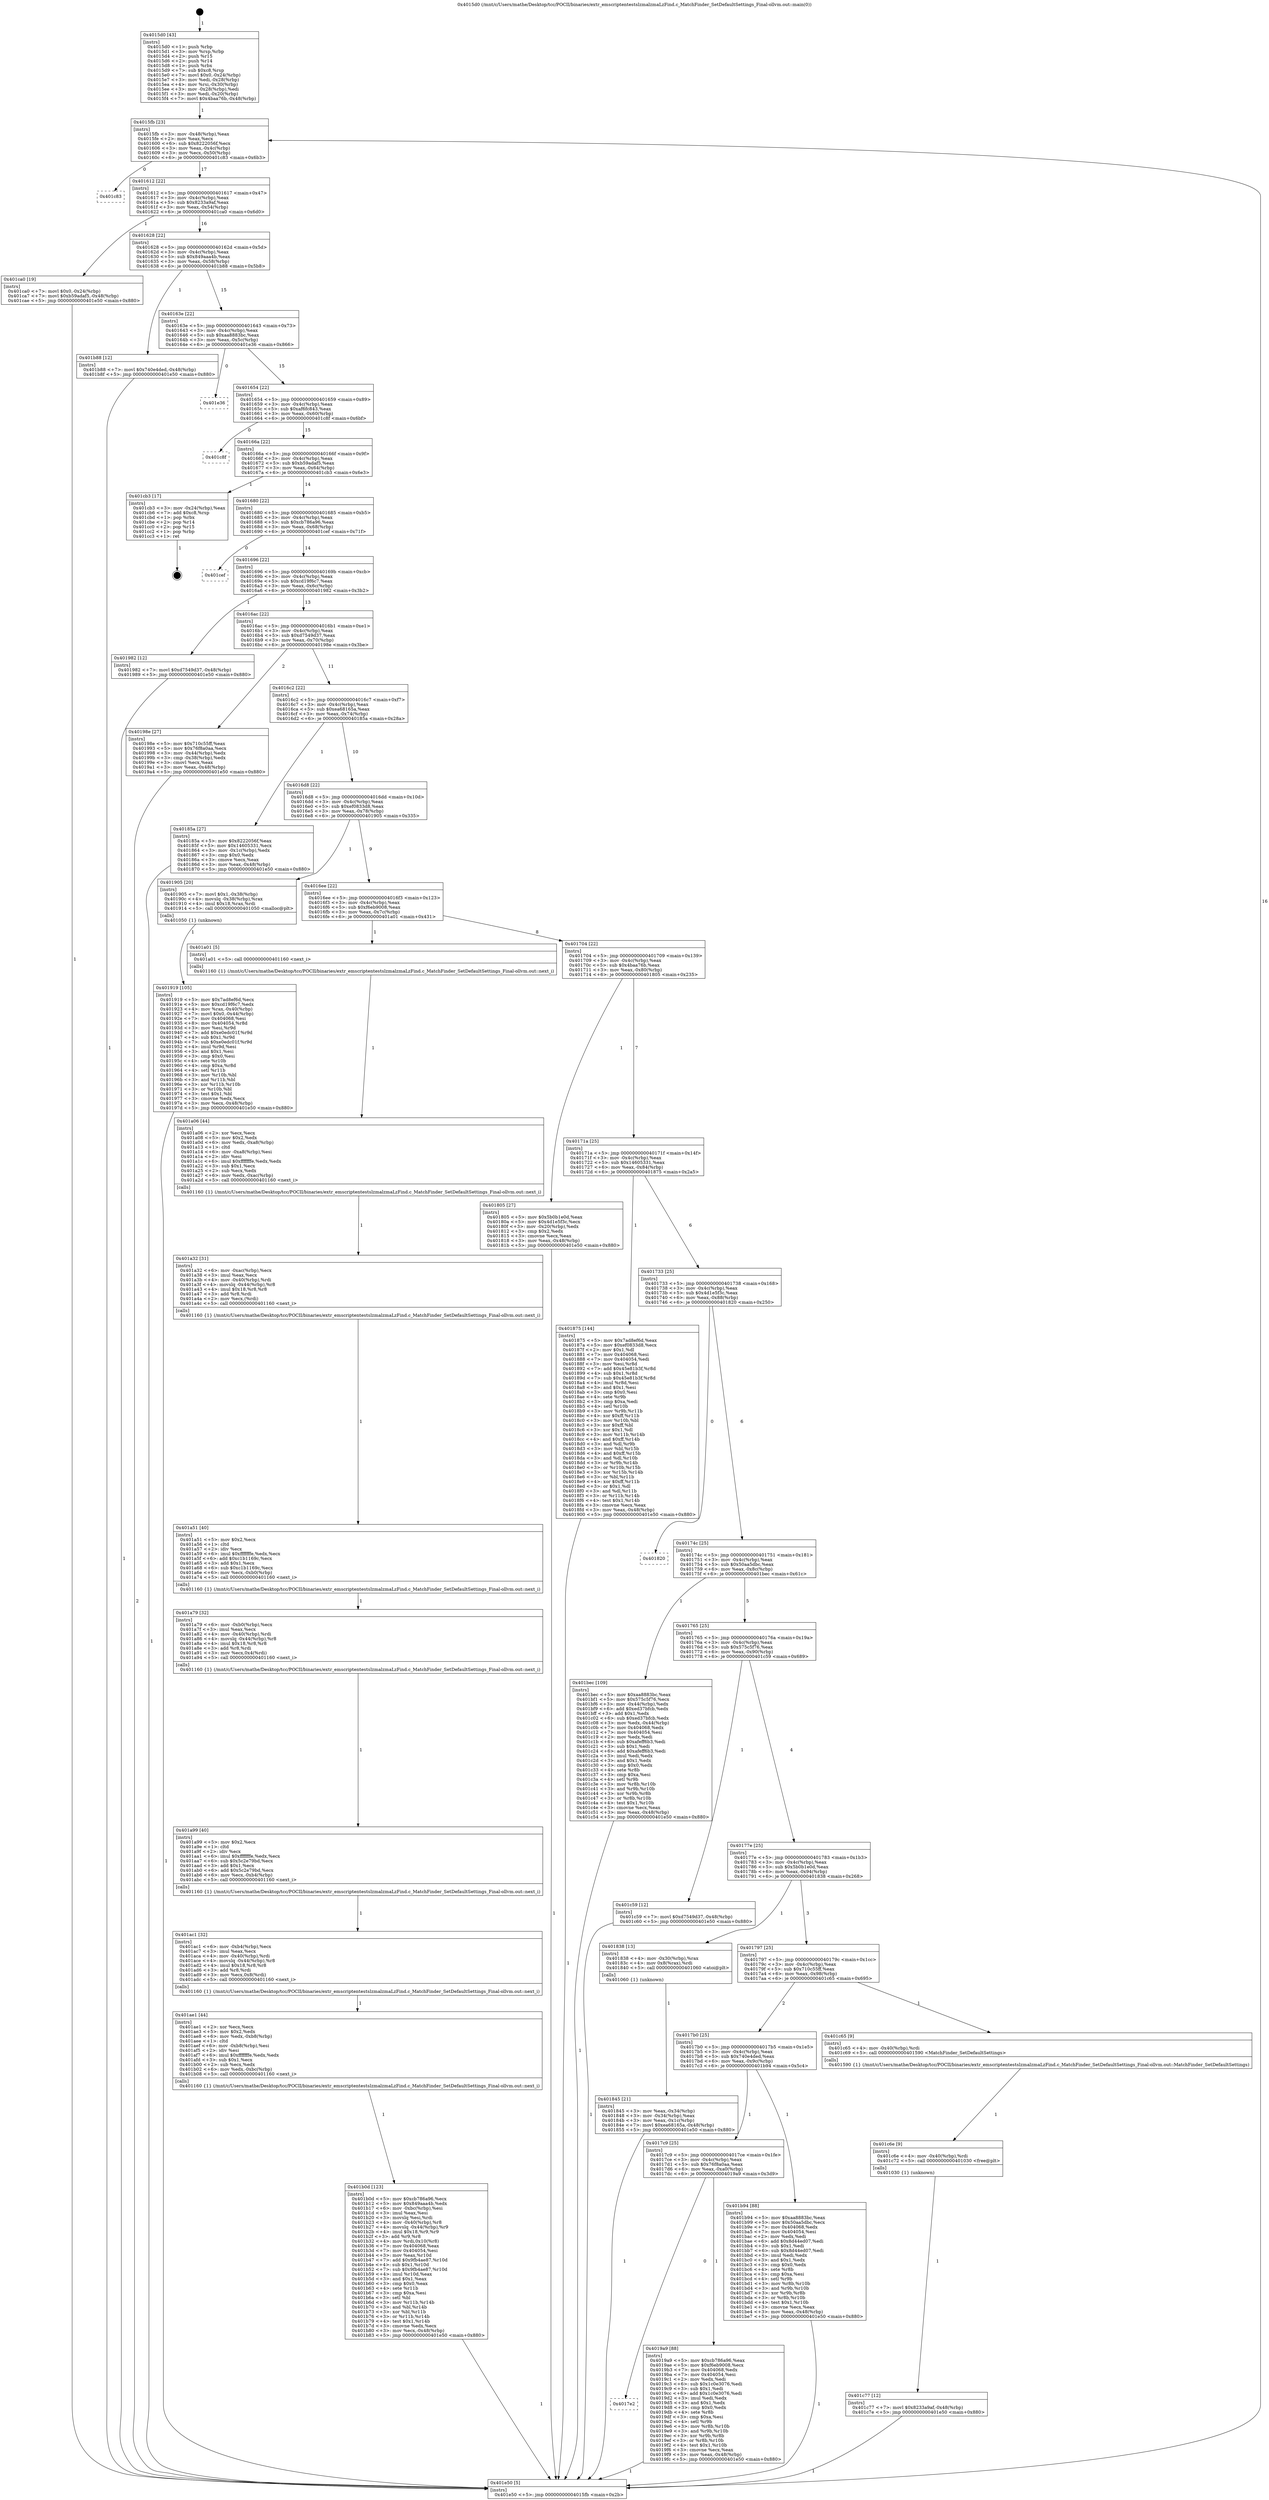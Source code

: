 digraph "0x4015d0" {
  label = "0x4015d0 (/mnt/c/Users/mathe/Desktop/tcc/POCII/binaries/extr_emscriptentestslzmalzmaLzFind.c_MatchFinder_SetDefaultSettings_Final-ollvm.out::main(0))"
  labelloc = "t"
  node[shape=record]

  Entry [label="",width=0.3,height=0.3,shape=circle,fillcolor=black,style=filled]
  "0x4015fb" [label="{
     0x4015fb [23]\l
     | [instrs]\l
     &nbsp;&nbsp;0x4015fb \<+3\>: mov -0x48(%rbp),%eax\l
     &nbsp;&nbsp;0x4015fe \<+2\>: mov %eax,%ecx\l
     &nbsp;&nbsp;0x401600 \<+6\>: sub $0x8222056f,%ecx\l
     &nbsp;&nbsp;0x401606 \<+3\>: mov %eax,-0x4c(%rbp)\l
     &nbsp;&nbsp;0x401609 \<+3\>: mov %ecx,-0x50(%rbp)\l
     &nbsp;&nbsp;0x40160c \<+6\>: je 0000000000401c83 \<main+0x6b3\>\l
  }"]
  "0x401c83" [label="{
     0x401c83\l
  }", style=dashed]
  "0x401612" [label="{
     0x401612 [22]\l
     | [instrs]\l
     &nbsp;&nbsp;0x401612 \<+5\>: jmp 0000000000401617 \<main+0x47\>\l
     &nbsp;&nbsp;0x401617 \<+3\>: mov -0x4c(%rbp),%eax\l
     &nbsp;&nbsp;0x40161a \<+5\>: sub $0x8233a9af,%eax\l
     &nbsp;&nbsp;0x40161f \<+3\>: mov %eax,-0x54(%rbp)\l
     &nbsp;&nbsp;0x401622 \<+6\>: je 0000000000401ca0 \<main+0x6d0\>\l
  }"]
  Exit [label="",width=0.3,height=0.3,shape=circle,fillcolor=black,style=filled,peripheries=2]
  "0x401ca0" [label="{
     0x401ca0 [19]\l
     | [instrs]\l
     &nbsp;&nbsp;0x401ca0 \<+7\>: movl $0x0,-0x24(%rbp)\l
     &nbsp;&nbsp;0x401ca7 \<+7\>: movl $0xb59adaf5,-0x48(%rbp)\l
     &nbsp;&nbsp;0x401cae \<+5\>: jmp 0000000000401e50 \<main+0x880\>\l
  }"]
  "0x401628" [label="{
     0x401628 [22]\l
     | [instrs]\l
     &nbsp;&nbsp;0x401628 \<+5\>: jmp 000000000040162d \<main+0x5d\>\l
     &nbsp;&nbsp;0x40162d \<+3\>: mov -0x4c(%rbp),%eax\l
     &nbsp;&nbsp;0x401630 \<+5\>: sub $0x849aaa4b,%eax\l
     &nbsp;&nbsp;0x401635 \<+3\>: mov %eax,-0x58(%rbp)\l
     &nbsp;&nbsp;0x401638 \<+6\>: je 0000000000401b88 \<main+0x5b8\>\l
  }"]
  "0x401c77" [label="{
     0x401c77 [12]\l
     | [instrs]\l
     &nbsp;&nbsp;0x401c77 \<+7\>: movl $0x8233a9af,-0x48(%rbp)\l
     &nbsp;&nbsp;0x401c7e \<+5\>: jmp 0000000000401e50 \<main+0x880\>\l
  }"]
  "0x401b88" [label="{
     0x401b88 [12]\l
     | [instrs]\l
     &nbsp;&nbsp;0x401b88 \<+7\>: movl $0x740e4ded,-0x48(%rbp)\l
     &nbsp;&nbsp;0x401b8f \<+5\>: jmp 0000000000401e50 \<main+0x880\>\l
  }"]
  "0x40163e" [label="{
     0x40163e [22]\l
     | [instrs]\l
     &nbsp;&nbsp;0x40163e \<+5\>: jmp 0000000000401643 \<main+0x73\>\l
     &nbsp;&nbsp;0x401643 \<+3\>: mov -0x4c(%rbp),%eax\l
     &nbsp;&nbsp;0x401646 \<+5\>: sub $0xaa8883bc,%eax\l
     &nbsp;&nbsp;0x40164b \<+3\>: mov %eax,-0x5c(%rbp)\l
     &nbsp;&nbsp;0x40164e \<+6\>: je 0000000000401e36 \<main+0x866\>\l
  }"]
  "0x401c6e" [label="{
     0x401c6e [9]\l
     | [instrs]\l
     &nbsp;&nbsp;0x401c6e \<+4\>: mov -0x40(%rbp),%rdi\l
     &nbsp;&nbsp;0x401c72 \<+5\>: call 0000000000401030 \<free@plt\>\l
     | [calls]\l
     &nbsp;&nbsp;0x401030 \{1\} (unknown)\l
  }"]
  "0x401e36" [label="{
     0x401e36\l
  }", style=dashed]
  "0x401654" [label="{
     0x401654 [22]\l
     | [instrs]\l
     &nbsp;&nbsp;0x401654 \<+5\>: jmp 0000000000401659 \<main+0x89\>\l
     &nbsp;&nbsp;0x401659 \<+3\>: mov -0x4c(%rbp),%eax\l
     &nbsp;&nbsp;0x40165c \<+5\>: sub $0xaf6fc843,%eax\l
     &nbsp;&nbsp;0x401661 \<+3\>: mov %eax,-0x60(%rbp)\l
     &nbsp;&nbsp;0x401664 \<+6\>: je 0000000000401c8f \<main+0x6bf\>\l
  }"]
  "0x401b0d" [label="{
     0x401b0d [123]\l
     | [instrs]\l
     &nbsp;&nbsp;0x401b0d \<+5\>: mov $0xcb786a96,%ecx\l
     &nbsp;&nbsp;0x401b12 \<+5\>: mov $0x849aaa4b,%edx\l
     &nbsp;&nbsp;0x401b17 \<+6\>: mov -0xbc(%rbp),%esi\l
     &nbsp;&nbsp;0x401b1d \<+3\>: imul %eax,%esi\l
     &nbsp;&nbsp;0x401b20 \<+3\>: movslq %esi,%rdi\l
     &nbsp;&nbsp;0x401b23 \<+4\>: mov -0x40(%rbp),%r8\l
     &nbsp;&nbsp;0x401b27 \<+4\>: movslq -0x44(%rbp),%r9\l
     &nbsp;&nbsp;0x401b2b \<+4\>: imul $0x18,%r9,%r9\l
     &nbsp;&nbsp;0x401b2f \<+3\>: add %r9,%r8\l
     &nbsp;&nbsp;0x401b32 \<+4\>: mov %rdi,0x10(%r8)\l
     &nbsp;&nbsp;0x401b36 \<+7\>: mov 0x404068,%eax\l
     &nbsp;&nbsp;0x401b3d \<+7\>: mov 0x404054,%esi\l
     &nbsp;&nbsp;0x401b44 \<+3\>: mov %eax,%r10d\l
     &nbsp;&nbsp;0x401b47 \<+7\>: add $0x9fb4ae87,%r10d\l
     &nbsp;&nbsp;0x401b4e \<+4\>: sub $0x1,%r10d\l
     &nbsp;&nbsp;0x401b52 \<+7\>: sub $0x9fb4ae87,%r10d\l
     &nbsp;&nbsp;0x401b59 \<+4\>: imul %r10d,%eax\l
     &nbsp;&nbsp;0x401b5d \<+3\>: and $0x1,%eax\l
     &nbsp;&nbsp;0x401b60 \<+3\>: cmp $0x0,%eax\l
     &nbsp;&nbsp;0x401b63 \<+4\>: sete %r11b\l
     &nbsp;&nbsp;0x401b67 \<+3\>: cmp $0xa,%esi\l
     &nbsp;&nbsp;0x401b6a \<+3\>: setl %bl\l
     &nbsp;&nbsp;0x401b6d \<+3\>: mov %r11b,%r14b\l
     &nbsp;&nbsp;0x401b70 \<+3\>: and %bl,%r14b\l
     &nbsp;&nbsp;0x401b73 \<+3\>: xor %bl,%r11b\l
     &nbsp;&nbsp;0x401b76 \<+3\>: or %r11b,%r14b\l
     &nbsp;&nbsp;0x401b79 \<+4\>: test $0x1,%r14b\l
     &nbsp;&nbsp;0x401b7d \<+3\>: cmovne %edx,%ecx\l
     &nbsp;&nbsp;0x401b80 \<+3\>: mov %ecx,-0x48(%rbp)\l
     &nbsp;&nbsp;0x401b83 \<+5\>: jmp 0000000000401e50 \<main+0x880\>\l
  }"]
  "0x401c8f" [label="{
     0x401c8f\l
  }", style=dashed]
  "0x40166a" [label="{
     0x40166a [22]\l
     | [instrs]\l
     &nbsp;&nbsp;0x40166a \<+5\>: jmp 000000000040166f \<main+0x9f\>\l
     &nbsp;&nbsp;0x40166f \<+3\>: mov -0x4c(%rbp),%eax\l
     &nbsp;&nbsp;0x401672 \<+5\>: sub $0xb59adaf5,%eax\l
     &nbsp;&nbsp;0x401677 \<+3\>: mov %eax,-0x64(%rbp)\l
     &nbsp;&nbsp;0x40167a \<+6\>: je 0000000000401cb3 \<main+0x6e3\>\l
  }"]
  "0x401ae1" [label="{
     0x401ae1 [44]\l
     | [instrs]\l
     &nbsp;&nbsp;0x401ae1 \<+2\>: xor %ecx,%ecx\l
     &nbsp;&nbsp;0x401ae3 \<+5\>: mov $0x2,%edx\l
     &nbsp;&nbsp;0x401ae8 \<+6\>: mov %edx,-0xb8(%rbp)\l
     &nbsp;&nbsp;0x401aee \<+1\>: cltd\l
     &nbsp;&nbsp;0x401aef \<+6\>: mov -0xb8(%rbp),%esi\l
     &nbsp;&nbsp;0x401af5 \<+2\>: idiv %esi\l
     &nbsp;&nbsp;0x401af7 \<+6\>: imul $0xfffffffe,%edx,%edx\l
     &nbsp;&nbsp;0x401afd \<+3\>: sub $0x1,%ecx\l
     &nbsp;&nbsp;0x401b00 \<+2\>: sub %ecx,%edx\l
     &nbsp;&nbsp;0x401b02 \<+6\>: mov %edx,-0xbc(%rbp)\l
     &nbsp;&nbsp;0x401b08 \<+5\>: call 0000000000401160 \<next_i\>\l
     | [calls]\l
     &nbsp;&nbsp;0x401160 \{1\} (/mnt/c/Users/mathe/Desktop/tcc/POCII/binaries/extr_emscriptentestslzmalzmaLzFind.c_MatchFinder_SetDefaultSettings_Final-ollvm.out::next_i)\l
  }"]
  "0x401cb3" [label="{
     0x401cb3 [17]\l
     | [instrs]\l
     &nbsp;&nbsp;0x401cb3 \<+3\>: mov -0x24(%rbp),%eax\l
     &nbsp;&nbsp;0x401cb6 \<+7\>: add $0xc8,%rsp\l
     &nbsp;&nbsp;0x401cbd \<+1\>: pop %rbx\l
     &nbsp;&nbsp;0x401cbe \<+2\>: pop %r14\l
     &nbsp;&nbsp;0x401cc0 \<+2\>: pop %r15\l
     &nbsp;&nbsp;0x401cc2 \<+1\>: pop %rbp\l
     &nbsp;&nbsp;0x401cc3 \<+1\>: ret\l
  }"]
  "0x401680" [label="{
     0x401680 [22]\l
     | [instrs]\l
     &nbsp;&nbsp;0x401680 \<+5\>: jmp 0000000000401685 \<main+0xb5\>\l
     &nbsp;&nbsp;0x401685 \<+3\>: mov -0x4c(%rbp),%eax\l
     &nbsp;&nbsp;0x401688 \<+5\>: sub $0xcb786a96,%eax\l
     &nbsp;&nbsp;0x40168d \<+3\>: mov %eax,-0x68(%rbp)\l
     &nbsp;&nbsp;0x401690 \<+6\>: je 0000000000401cef \<main+0x71f\>\l
  }"]
  "0x401ac1" [label="{
     0x401ac1 [32]\l
     | [instrs]\l
     &nbsp;&nbsp;0x401ac1 \<+6\>: mov -0xb4(%rbp),%ecx\l
     &nbsp;&nbsp;0x401ac7 \<+3\>: imul %eax,%ecx\l
     &nbsp;&nbsp;0x401aca \<+4\>: mov -0x40(%rbp),%rdi\l
     &nbsp;&nbsp;0x401ace \<+4\>: movslq -0x44(%rbp),%r8\l
     &nbsp;&nbsp;0x401ad2 \<+4\>: imul $0x18,%r8,%r8\l
     &nbsp;&nbsp;0x401ad6 \<+3\>: add %r8,%rdi\l
     &nbsp;&nbsp;0x401ad9 \<+3\>: mov %ecx,0x8(%rdi)\l
     &nbsp;&nbsp;0x401adc \<+5\>: call 0000000000401160 \<next_i\>\l
     | [calls]\l
     &nbsp;&nbsp;0x401160 \{1\} (/mnt/c/Users/mathe/Desktop/tcc/POCII/binaries/extr_emscriptentestslzmalzmaLzFind.c_MatchFinder_SetDefaultSettings_Final-ollvm.out::next_i)\l
  }"]
  "0x401cef" [label="{
     0x401cef\l
  }", style=dashed]
  "0x401696" [label="{
     0x401696 [22]\l
     | [instrs]\l
     &nbsp;&nbsp;0x401696 \<+5\>: jmp 000000000040169b \<main+0xcb\>\l
     &nbsp;&nbsp;0x40169b \<+3\>: mov -0x4c(%rbp),%eax\l
     &nbsp;&nbsp;0x40169e \<+5\>: sub $0xcd19f6c7,%eax\l
     &nbsp;&nbsp;0x4016a3 \<+3\>: mov %eax,-0x6c(%rbp)\l
     &nbsp;&nbsp;0x4016a6 \<+6\>: je 0000000000401982 \<main+0x3b2\>\l
  }"]
  "0x401a99" [label="{
     0x401a99 [40]\l
     | [instrs]\l
     &nbsp;&nbsp;0x401a99 \<+5\>: mov $0x2,%ecx\l
     &nbsp;&nbsp;0x401a9e \<+1\>: cltd\l
     &nbsp;&nbsp;0x401a9f \<+2\>: idiv %ecx\l
     &nbsp;&nbsp;0x401aa1 \<+6\>: imul $0xfffffffe,%edx,%ecx\l
     &nbsp;&nbsp;0x401aa7 \<+6\>: sub $0x5c2e79bd,%ecx\l
     &nbsp;&nbsp;0x401aad \<+3\>: add $0x1,%ecx\l
     &nbsp;&nbsp;0x401ab0 \<+6\>: add $0x5c2e79bd,%ecx\l
     &nbsp;&nbsp;0x401ab6 \<+6\>: mov %ecx,-0xb4(%rbp)\l
     &nbsp;&nbsp;0x401abc \<+5\>: call 0000000000401160 \<next_i\>\l
     | [calls]\l
     &nbsp;&nbsp;0x401160 \{1\} (/mnt/c/Users/mathe/Desktop/tcc/POCII/binaries/extr_emscriptentestslzmalzmaLzFind.c_MatchFinder_SetDefaultSettings_Final-ollvm.out::next_i)\l
  }"]
  "0x401982" [label="{
     0x401982 [12]\l
     | [instrs]\l
     &nbsp;&nbsp;0x401982 \<+7\>: movl $0xd7549d37,-0x48(%rbp)\l
     &nbsp;&nbsp;0x401989 \<+5\>: jmp 0000000000401e50 \<main+0x880\>\l
  }"]
  "0x4016ac" [label="{
     0x4016ac [22]\l
     | [instrs]\l
     &nbsp;&nbsp;0x4016ac \<+5\>: jmp 00000000004016b1 \<main+0xe1\>\l
     &nbsp;&nbsp;0x4016b1 \<+3\>: mov -0x4c(%rbp),%eax\l
     &nbsp;&nbsp;0x4016b4 \<+5\>: sub $0xd7549d37,%eax\l
     &nbsp;&nbsp;0x4016b9 \<+3\>: mov %eax,-0x70(%rbp)\l
     &nbsp;&nbsp;0x4016bc \<+6\>: je 000000000040198e \<main+0x3be\>\l
  }"]
  "0x401a79" [label="{
     0x401a79 [32]\l
     | [instrs]\l
     &nbsp;&nbsp;0x401a79 \<+6\>: mov -0xb0(%rbp),%ecx\l
     &nbsp;&nbsp;0x401a7f \<+3\>: imul %eax,%ecx\l
     &nbsp;&nbsp;0x401a82 \<+4\>: mov -0x40(%rbp),%rdi\l
     &nbsp;&nbsp;0x401a86 \<+4\>: movslq -0x44(%rbp),%r8\l
     &nbsp;&nbsp;0x401a8a \<+4\>: imul $0x18,%r8,%r8\l
     &nbsp;&nbsp;0x401a8e \<+3\>: add %r8,%rdi\l
     &nbsp;&nbsp;0x401a91 \<+3\>: mov %ecx,0x4(%rdi)\l
     &nbsp;&nbsp;0x401a94 \<+5\>: call 0000000000401160 \<next_i\>\l
     | [calls]\l
     &nbsp;&nbsp;0x401160 \{1\} (/mnt/c/Users/mathe/Desktop/tcc/POCII/binaries/extr_emscriptentestslzmalzmaLzFind.c_MatchFinder_SetDefaultSettings_Final-ollvm.out::next_i)\l
  }"]
  "0x40198e" [label="{
     0x40198e [27]\l
     | [instrs]\l
     &nbsp;&nbsp;0x40198e \<+5\>: mov $0x710c55ff,%eax\l
     &nbsp;&nbsp;0x401993 \<+5\>: mov $0x76f8a0aa,%ecx\l
     &nbsp;&nbsp;0x401998 \<+3\>: mov -0x44(%rbp),%edx\l
     &nbsp;&nbsp;0x40199b \<+3\>: cmp -0x38(%rbp),%edx\l
     &nbsp;&nbsp;0x40199e \<+3\>: cmovl %ecx,%eax\l
     &nbsp;&nbsp;0x4019a1 \<+3\>: mov %eax,-0x48(%rbp)\l
     &nbsp;&nbsp;0x4019a4 \<+5\>: jmp 0000000000401e50 \<main+0x880\>\l
  }"]
  "0x4016c2" [label="{
     0x4016c2 [22]\l
     | [instrs]\l
     &nbsp;&nbsp;0x4016c2 \<+5\>: jmp 00000000004016c7 \<main+0xf7\>\l
     &nbsp;&nbsp;0x4016c7 \<+3\>: mov -0x4c(%rbp),%eax\l
     &nbsp;&nbsp;0x4016ca \<+5\>: sub $0xea68165a,%eax\l
     &nbsp;&nbsp;0x4016cf \<+3\>: mov %eax,-0x74(%rbp)\l
     &nbsp;&nbsp;0x4016d2 \<+6\>: je 000000000040185a \<main+0x28a\>\l
  }"]
  "0x401a51" [label="{
     0x401a51 [40]\l
     | [instrs]\l
     &nbsp;&nbsp;0x401a51 \<+5\>: mov $0x2,%ecx\l
     &nbsp;&nbsp;0x401a56 \<+1\>: cltd\l
     &nbsp;&nbsp;0x401a57 \<+2\>: idiv %ecx\l
     &nbsp;&nbsp;0x401a59 \<+6\>: imul $0xfffffffe,%edx,%ecx\l
     &nbsp;&nbsp;0x401a5f \<+6\>: add $0xc1b1169c,%ecx\l
     &nbsp;&nbsp;0x401a65 \<+3\>: add $0x1,%ecx\l
     &nbsp;&nbsp;0x401a68 \<+6\>: sub $0xc1b1169c,%ecx\l
     &nbsp;&nbsp;0x401a6e \<+6\>: mov %ecx,-0xb0(%rbp)\l
     &nbsp;&nbsp;0x401a74 \<+5\>: call 0000000000401160 \<next_i\>\l
     | [calls]\l
     &nbsp;&nbsp;0x401160 \{1\} (/mnt/c/Users/mathe/Desktop/tcc/POCII/binaries/extr_emscriptentestslzmalzmaLzFind.c_MatchFinder_SetDefaultSettings_Final-ollvm.out::next_i)\l
  }"]
  "0x40185a" [label="{
     0x40185a [27]\l
     | [instrs]\l
     &nbsp;&nbsp;0x40185a \<+5\>: mov $0x8222056f,%eax\l
     &nbsp;&nbsp;0x40185f \<+5\>: mov $0x14605331,%ecx\l
     &nbsp;&nbsp;0x401864 \<+3\>: mov -0x1c(%rbp),%edx\l
     &nbsp;&nbsp;0x401867 \<+3\>: cmp $0x0,%edx\l
     &nbsp;&nbsp;0x40186a \<+3\>: cmove %ecx,%eax\l
     &nbsp;&nbsp;0x40186d \<+3\>: mov %eax,-0x48(%rbp)\l
     &nbsp;&nbsp;0x401870 \<+5\>: jmp 0000000000401e50 \<main+0x880\>\l
  }"]
  "0x4016d8" [label="{
     0x4016d8 [22]\l
     | [instrs]\l
     &nbsp;&nbsp;0x4016d8 \<+5\>: jmp 00000000004016dd \<main+0x10d\>\l
     &nbsp;&nbsp;0x4016dd \<+3\>: mov -0x4c(%rbp),%eax\l
     &nbsp;&nbsp;0x4016e0 \<+5\>: sub $0xef0833d8,%eax\l
     &nbsp;&nbsp;0x4016e5 \<+3\>: mov %eax,-0x78(%rbp)\l
     &nbsp;&nbsp;0x4016e8 \<+6\>: je 0000000000401905 \<main+0x335\>\l
  }"]
  "0x401a32" [label="{
     0x401a32 [31]\l
     | [instrs]\l
     &nbsp;&nbsp;0x401a32 \<+6\>: mov -0xac(%rbp),%ecx\l
     &nbsp;&nbsp;0x401a38 \<+3\>: imul %eax,%ecx\l
     &nbsp;&nbsp;0x401a3b \<+4\>: mov -0x40(%rbp),%rdi\l
     &nbsp;&nbsp;0x401a3f \<+4\>: movslq -0x44(%rbp),%r8\l
     &nbsp;&nbsp;0x401a43 \<+4\>: imul $0x18,%r8,%r8\l
     &nbsp;&nbsp;0x401a47 \<+3\>: add %r8,%rdi\l
     &nbsp;&nbsp;0x401a4a \<+2\>: mov %ecx,(%rdi)\l
     &nbsp;&nbsp;0x401a4c \<+5\>: call 0000000000401160 \<next_i\>\l
     | [calls]\l
     &nbsp;&nbsp;0x401160 \{1\} (/mnt/c/Users/mathe/Desktop/tcc/POCII/binaries/extr_emscriptentestslzmalzmaLzFind.c_MatchFinder_SetDefaultSettings_Final-ollvm.out::next_i)\l
  }"]
  "0x401905" [label="{
     0x401905 [20]\l
     | [instrs]\l
     &nbsp;&nbsp;0x401905 \<+7\>: movl $0x1,-0x38(%rbp)\l
     &nbsp;&nbsp;0x40190c \<+4\>: movslq -0x38(%rbp),%rax\l
     &nbsp;&nbsp;0x401910 \<+4\>: imul $0x18,%rax,%rdi\l
     &nbsp;&nbsp;0x401914 \<+5\>: call 0000000000401050 \<malloc@plt\>\l
     | [calls]\l
     &nbsp;&nbsp;0x401050 \{1\} (unknown)\l
  }"]
  "0x4016ee" [label="{
     0x4016ee [22]\l
     | [instrs]\l
     &nbsp;&nbsp;0x4016ee \<+5\>: jmp 00000000004016f3 \<main+0x123\>\l
     &nbsp;&nbsp;0x4016f3 \<+3\>: mov -0x4c(%rbp),%eax\l
     &nbsp;&nbsp;0x4016f6 \<+5\>: sub $0xf6eb9008,%eax\l
     &nbsp;&nbsp;0x4016fb \<+3\>: mov %eax,-0x7c(%rbp)\l
     &nbsp;&nbsp;0x4016fe \<+6\>: je 0000000000401a01 \<main+0x431\>\l
  }"]
  "0x401a06" [label="{
     0x401a06 [44]\l
     | [instrs]\l
     &nbsp;&nbsp;0x401a06 \<+2\>: xor %ecx,%ecx\l
     &nbsp;&nbsp;0x401a08 \<+5\>: mov $0x2,%edx\l
     &nbsp;&nbsp;0x401a0d \<+6\>: mov %edx,-0xa8(%rbp)\l
     &nbsp;&nbsp;0x401a13 \<+1\>: cltd\l
     &nbsp;&nbsp;0x401a14 \<+6\>: mov -0xa8(%rbp),%esi\l
     &nbsp;&nbsp;0x401a1a \<+2\>: idiv %esi\l
     &nbsp;&nbsp;0x401a1c \<+6\>: imul $0xfffffffe,%edx,%edx\l
     &nbsp;&nbsp;0x401a22 \<+3\>: sub $0x1,%ecx\l
     &nbsp;&nbsp;0x401a25 \<+2\>: sub %ecx,%edx\l
     &nbsp;&nbsp;0x401a27 \<+6\>: mov %edx,-0xac(%rbp)\l
     &nbsp;&nbsp;0x401a2d \<+5\>: call 0000000000401160 \<next_i\>\l
     | [calls]\l
     &nbsp;&nbsp;0x401160 \{1\} (/mnt/c/Users/mathe/Desktop/tcc/POCII/binaries/extr_emscriptentestslzmalzmaLzFind.c_MatchFinder_SetDefaultSettings_Final-ollvm.out::next_i)\l
  }"]
  "0x401a01" [label="{
     0x401a01 [5]\l
     | [instrs]\l
     &nbsp;&nbsp;0x401a01 \<+5\>: call 0000000000401160 \<next_i\>\l
     | [calls]\l
     &nbsp;&nbsp;0x401160 \{1\} (/mnt/c/Users/mathe/Desktop/tcc/POCII/binaries/extr_emscriptentestslzmalzmaLzFind.c_MatchFinder_SetDefaultSettings_Final-ollvm.out::next_i)\l
  }"]
  "0x401704" [label="{
     0x401704 [22]\l
     | [instrs]\l
     &nbsp;&nbsp;0x401704 \<+5\>: jmp 0000000000401709 \<main+0x139\>\l
     &nbsp;&nbsp;0x401709 \<+3\>: mov -0x4c(%rbp),%eax\l
     &nbsp;&nbsp;0x40170c \<+5\>: sub $0x4baa76b,%eax\l
     &nbsp;&nbsp;0x401711 \<+3\>: mov %eax,-0x80(%rbp)\l
     &nbsp;&nbsp;0x401714 \<+6\>: je 0000000000401805 \<main+0x235\>\l
  }"]
  "0x4017e2" [label="{
     0x4017e2\l
  }", style=dashed]
  "0x401805" [label="{
     0x401805 [27]\l
     | [instrs]\l
     &nbsp;&nbsp;0x401805 \<+5\>: mov $0x5b0b1e0d,%eax\l
     &nbsp;&nbsp;0x40180a \<+5\>: mov $0x4d1e5f3c,%ecx\l
     &nbsp;&nbsp;0x40180f \<+3\>: mov -0x20(%rbp),%edx\l
     &nbsp;&nbsp;0x401812 \<+3\>: cmp $0x2,%edx\l
     &nbsp;&nbsp;0x401815 \<+3\>: cmovne %ecx,%eax\l
     &nbsp;&nbsp;0x401818 \<+3\>: mov %eax,-0x48(%rbp)\l
     &nbsp;&nbsp;0x40181b \<+5\>: jmp 0000000000401e50 \<main+0x880\>\l
  }"]
  "0x40171a" [label="{
     0x40171a [25]\l
     | [instrs]\l
     &nbsp;&nbsp;0x40171a \<+5\>: jmp 000000000040171f \<main+0x14f\>\l
     &nbsp;&nbsp;0x40171f \<+3\>: mov -0x4c(%rbp),%eax\l
     &nbsp;&nbsp;0x401722 \<+5\>: sub $0x14605331,%eax\l
     &nbsp;&nbsp;0x401727 \<+6\>: mov %eax,-0x84(%rbp)\l
     &nbsp;&nbsp;0x40172d \<+6\>: je 0000000000401875 \<main+0x2a5\>\l
  }"]
  "0x401e50" [label="{
     0x401e50 [5]\l
     | [instrs]\l
     &nbsp;&nbsp;0x401e50 \<+5\>: jmp 00000000004015fb \<main+0x2b\>\l
  }"]
  "0x4015d0" [label="{
     0x4015d0 [43]\l
     | [instrs]\l
     &nbsp;&nbsp;0x4015d0 \<+1\>: push %rbp\l
     &nbsp;&nbsp;0x4015d1 \<+3\>: mov %rsp,%rbp\l
     &nbsp;&nbsp;0x4015d4 \<+2\>: push %r15\l
     &nbsp;&nbsp;0x4015d6 \<+2\>: push %r14\l
     &nbsp;&nbsp;0x4015d8 \<+1\>: push %rbx\l
     &nbsp;&nbsp;0x4015d9 \<+7\>: sub $0xc8,%rsp\l
     &nbsp;&nbsp;0x4015e0 \<+7\>: movl $0x0,-0x24(%rbp)\l
     &nbsp;&nbsp;0x4015e7 \<+3\>: mov %edi,-0x28(%rbp)\l
     &nbsp;&nbsp;0x4015ea \<+4\>: mov %rsi,-0x30(%rbp)\l
     &nbsp;&nbsp;0x4015ee \<+3\>: mov -0x28(%rbp),%edi\l
     &nbsp;&nbsp;0x4015f1 \<+3\>: mov %edi,-0x20(%rbp)\l
     &nbsp;&nbsp;0x4015f4 \<+7\>: movl $0x4baa76b,-0x48(%rbp)\l
  }"]
  "0x4019a9" [label="{
     0x4019a9 [88]\l
     | [instrs]\l
     &nbsp;&nbsp;0x4019a9 \<+5\>: mov $0xcb786a96,%eax\l
     &nbsp;&nbsp;0x4019ae \<+5\>: mov $0xf6eb9008,%ecx\l
     &nbsp;&nbsp;0x4019b3 \<+7\>: mov 0x404068,%edx\l
     &nbsp;&nbsp;0x4019ba \<+7\>: mov 0x404054,%esi\l
     &nbsp;&nbsp;0x4019c1 \<+2\>: mov %edx,%edi\l
     &nbsp;&nbsp;0x4019c3 \<+6\>: sub $0x1c0e3076,%edi\l
     &nbsp;&nbsp;0x4019c9 \<+3\>: sub $0x1,%edi\l
     &nbsp;&nbsp;0x4019cc \<+6\>: add $0x1c0e3076,%edi\l
     &nbsp;&nbsp;0x4019d2 \<+3\>: imul %edi,%edx\l
     &nbsp;&nbsp;0x4019d5 \<+3\>: and $0x1,%edx\l
     &nbsp;&nbsp;0x4019d8 \<+3\>: cmp $0x0,%edx\l
     &nbsp;&nbsp;0x4019db \<+4\>: sete %r8b\l
     &nbsp;&nbsp;0x4019df \<+3\>: cmp $0xa,%esi\l
     &nbsp;&nbsp;0x4019e2 \<+4\>: setl %r9b\l
     &nbsp;&nbsp;0x4019e6 \<+3\>: mov %r8b,%r10b\l
     &nbsp;&nbsp;0x4019e9 \<+3\>: and %r9b,%r10b\l
     &nbsp;&nbsp;0x4019ec \<+3\>: xor %r9b,%r8b\l
     &nbsp;&nbsp;0x4019ef \<+3\>: or %r8b,%r10b\l
     &nbsp;&nbsp;0x4019f2 \<+4\>: test $0x1,%r10b\l
     &nbsp;&nbsp;0x4019f6 \<+3\>: cmovne %ecx,%eax\l
     &nbsp;&nbsp;0x4019f9 \<+3\>: mov %eax,-0x48(%rbp)\l
     &nbsp;&nbsp;0x4019fc \<+5\>: jmp 0000000000401e50 \<main+0x880\>\l
  }"]
  "0x401875" [label="{
     0x401875 [144]\l
     | [instrs]\l
     &nbsp;&nbsp;0x401875 \<+5\>: mov $0x7ad8ef6d,%eax\l
     &nbsp;&nbsp;0x40187a \<+5\>: mov $0xef0833d8,%ecx\l
     &nbsp;&nbsp;0x40187f \<+2\>: mov $0x1,%dl\l
     &nbsp;&nbsp;0x401881 \<+7\>: mov 0x404068,%esi\l
     &nbsp;&nbsp;0x401888 \<+7\>: mov 0x404054,%edi\l
     &nbsp;&nbsp;0x40188f \<+3\>: mov %esi,%r8d\l
     &nbsp;&nbsp;0x401892 \<+7\>: add $0x45e81b3f,%r8d\l
     &nbsp;&nbsp;0x401899 \<+4\>: sub $0x1,%r8d\l
     &nbsp;&nbsp;0x40189d \<+7\>: sub $0x45e81b3f,%r8d\l
     &nbsp;&nbsp;0x4018a4 \<+4\>: imul %r8d,%esi\l
     &nbsp;&nbsp;0x4018a8 \<+3\>: and $0x1,%esi\l
     &nbsp;&nbsp;0x4018ab \<+3\>: cmp $0x0,%esi\l
     &nbsp;&nbsp;0x4018ae \<+4\>: sete %r9b\l
     &nbsp;&nbsp;0x4018b2 \<+3\>: cmp $0xa,%edi\l
     &nbsp;&nbsp;0x4018b5 \<+4\>: setl %r10b\l
     &nbsp;&nbsp;0x4018b9 \<+3\>: mov %r9b,%r11b\l
     &nbsp;&nbsp;0x4018bc \<+4\>: xor $0xff,%r11b\l
     &nbsp;&nbsp;0x4018c0 \<+3\>: mov %r10b,%bl\l
     &nbsp;&nbsp;0x4018c3 \<+3\>: xor $0xff,%bl\l
     &nbsp;&nbsp;0x4018c6 \<+3\>: xor $0x1,%dl\l
     &nbsp;&nbsp;0x4018c9 \<+3\>: mov %r11b,%r14b\l
     &nbsp;&nbsp;0x4018cc \<+4\>: and $0xff,%r14b\l
     &nbsp;&nbsp;0x4018d0 \<+3\>: and %dl,%r9b\l
     &nbsp;&nbsp;0x4018d3 \<+3\>: mov %bl,%r15b\l
     &nbsp;&nbsp;0x4018d6 \<+4\>: and $0xff,%r15b\l
     &nbsp;&nbsp;0x4018da \<+3\>: and %dl,%r10b\l
     &nbsp;&nbsp;0x4018dd \<+3\>: or %r9b,%r14b\l
     &nbsp;&nbsp;0x4018e0 \<+3\>: or %r10b,%r15b\l
     &nbsp;&nbsp;0x4018e3 \<+3\>: xor %r15b,%r14b\l
     &nbsp;&nbsp;0x4018e6 \<+3\>: or %bl,%r11b\l
     &nbsp;&nbsp;0x4018e9 \<+4\>: xor $0xff,%r11b\l
     &nbsp;&nbsp;0x4018ed \<+3\>: or $0x1,%dl\l
     &nbsp;&nbsp;0x4018f0 \<+3\>: and %dl,%r11b\l
     &nbsp;&nbsp;0x4018f3 \<+3\>: or %r11b,%r14b\l
     &nbsp;&nbsp;0x4018f6 \<+4\>: test $0x1,%r14b\l
     &nbsp;&nbsp;0x4018fa \<+3\>: cmovne %ecx,%eax\l
     &nbsp;&nbsp;0x4018fd \<+3\>: mov %eax,-0x48(%rbp)\l
     &nbsp;&nbsp;0x401900 \<+5\>: jmp 0000000000401e50 \<main+0x880\>\l
  }"]
  "0x401733" [label="{
     0x401733 [25]\l
     | [instrs]\l
     &nbsp;&nbsp;0x401733 \<+5\>: jmp 0000000000401738 \<main+0x168\>\l
     &nbsp;&nbsp;0x401738 \<+3\>: mov -0x4c(%rbp),%eax\l
     &nbsp;&nbsp;0x40173b \<+5\>: sub $0x4d1e5f3c,%eax\l
     &nbsp;&nbsp;0x401740 \<+6\>: mov %eax,-0x88(%rbp)\l
     &nbsp;&nbsp;0x401746 \<+6\>: je 0000000000401820 \<main+0x250\>\l
  }"]
  "0x4017c9" [label="{
     0x4017c9 [25]\l
     | [instrs]\l
     &nbsp;&nbsp;0x4017c9 \<+5\>: jmp 00000000004017ce \<main+0x1fe\>\l
     &nbsp;&nbsp;0x4017ce \<+3\>: mov -0x4c(%rbp),%eax\l
     &nbsp;&nbsp;0x4017d1 \<+5\>: sub $0x76f8a0aa,%eax\l
     &nbsp;&nbsp;0x4017d6 \<+6\>: mov %eax,-0xa0(%rbp)\l
     &nbsp;&nbsp;0x4017dc \<+6\>: je 00000000004019a9 \<main+0x3d9\>\l
  }"]
  "0x401820" [label="{
     0x401820\l
  }", style=dashed]
  "0x40174c" [label="{
     0x40174c [25]\l
     | [instrs]\l
     &nbsp;&nbsp;0x40174c \<+5\>: jmp 0000000000401751 \<main+0x181\>\l
     &nbsp;&nbsp;0x401751 \<+3\>: mov -0x4c(%rbp),%eax\l
     &nbsp;&nbsp;0x401754 \<+5\>: sub $0x50aa5dbc,%eax\l
     &nbsp;&nbsp;0x401759 \<+6\>: mov %eax,-0x8c(%rbp)\l
     &nbsp;&nbsp;0x40175f \<+6\>: je 0000000000401bec \<main+0x61c\>\l
  }"]
  "0x401b94" [label="{
     0x401b94 [88]\l
     | [instrs]\l
     &nbsp;&nbsp;0x401b94 \<+5\>: mov $0xaa8883bc,%eax\l
     &nbsp;&nbsp;0x401b99 \<+5\>: mov $0x50aa5dbc,%ecx\l
     &nbsp;&nbsp;0x401b9e \<+7\>: mov 0x404068,%edx\l
     &nbsp;&nbsp;0x401ba5 \<+7\>: mov 0x404054,%esi\l
     &nbsp;&nbsp;0x401bac \<+2\>: mov %edx,%edi\l
     &nbsp;&nbsp;0x401bae \<+6\>: add $0x8d44ed07,%edi\l
     &nbsp;&nbsp;0x401bb4 \<+3\>: sub $0x1,%edi\l
     &nbsp;&nbsp;0x401bb7 \<+6\>: sub $0x8d44ed07,%edi\l
     &nbsp;&nbsp;0x401bbd \<+3\>: imul %edi,%edx\l
     &nbsp;&nbsp;0x401bc0 \<+3\>: and $0x1,%edx\l
     &nbsp;&nbsp;0x401bc3 \<+3\>: cmp $0x0,%edx\l
     &nbsp;&nbsp;0x401bc6 \<+4\>: sete %r8b\l
     &nbsp;&nbsp;0x401bca \<+3\>: cmp $0xa,%esi\l
     &nbsp;&nbsp;0x401bcd \<+4\>: setl %r9b\l
     &nbsp;&nbsp;0x401bd1 \<+3\>: mov %r8b,%r10b\l
     &nbsp;&nbsp;0x401bd4 \<+3\>: and %r9b,%r10b\l
     &nbsp;&nbsp;0x401bd7 \<+3\>: xor %r9b,%r8b\l
     &nbsp;&nbsp;0x401bda \<+3\>: or %r8b,%r10b\l
     &nbsp;&nbsp;0x401bdd \<+4\>: test $0x1,%r10b\l
     &nbsp;&nbsp;0x401be1 \<+3\>: cmovne %ecx,%eax\l
     &nbsp;&nbsp;0x401be4 \<+3\>: mov %eax,-0x48(%rbp)\l
     &nbsp;&nbsp;0x401be7 \<+5\>: jmp 0000000000401e50 \<main+0x880\>\l
  }"]
  "0x401bec" [label="{
     0x401bec [109]\l
     | [instrs]\l
     &nbsp;&nbsp;0x401bec \<+5\>: mov $0xaa8883bc,%eax\l
     &nbsp;&nbsp;0x401bf1 \<+5\>: mov $0x575c5f76,%ecx\l
     &nbsp;&nbsp;0x401bf6 \<+3\>: mov -0x44(%rbp),%edx\l
     &nbsp;&nbsp;0x401bf9 \<+6\>: add $0xed37bfcb,%edx\l
     &nbsp;&nbsp;0x401bff \<+3\>: add $0x1,%edx\l
     &nbsp;&nbsp;0x401c02 \<+6\>: sub $0xed37bfcb,%edx\l
     &nbsp;&nbsp;0x401c08 \<+3\>: mov %edx,-0x44(%rbp)\l
     &nbsp;&nbsp;0x401c0b \<+7\>: mov 0x404068,%edx\l
     &nbsp;&nbsp;0x401c12 \<+7\>: mov 0x404054,%esi\l
     &nbsp;&nbsp;0x401c19 \<+2\>: mov %edx,%edi\l
     &nbsp;&nbsp;0x401c1b \<+6\>: sub $0xafeff6b3,%edi\l
     &nbsp;&nbsp;0x401c21 \<+3\>: sub $0x1,%edi\l
     &nbsp;&nbsp;0x401c24 \<+6\>: add $0xafeff6b3,%edi\l
     &nbsp;&nbsp;0x401c2a \<+3\>: imul %edi,%edx\l
     &nbsp;&nbsp;0x401c2d \<+3\>: and $0x1,%edx\l
     &nbsp;&nbsp;0x401c30 \<+3\>: cmp $0x0,%edx\l
     &nbsp;&nbsp;0x401c33 \<+4\>: sete %r8b\l
     &nbsp;&nbsp;0x401c37 \<+3\>: cmp $0xa,%esi\l
     &nbsp;&nbsp;0x401c3a \<+4\>: setl %r9b\l
     &nbsp;&nbsp;0x401c3e \<+3\>: mov %r8b,%r10b\l
     &nbsp;&nbsp;0x401c41 \<+3\>: and %r9b,%r10b\l
     &nbsp;&nbsp;0x401c44 \<+3\>: xor %r9b,%r8b\l
     &nbsp;&nbsp;0x401c47 \<+3\>: or %r8b,%r10b\l
     &nbsp;&nbsp;0x401c4a \<+4\>: test $0x1,%r10b\l
     &nbsp;&nbsp;0x401c4e \<+3\>: cmovne %ecx,%eax\l
     &nbsp;&nbsp;0x401c51 \<+3\>: mov %eax,-0x48(%rbp)\l
     &nbsp;&nbsp;0x401c54 \<+5\>: jmp 0000000000401e50 \<main+0x880\>\l
  }"]
  "0x401765" [label="{
     0x401765 [25]\l
     | [instrs]\l
     &nbsp;&nbsp;0x401765 \<+5\>: jmp 000000000040176a \<main+0x19a\>\l
     &nbsp;&nbsp;0x40176a \<+3\>: mov -0x4c(%rbp),%eax\l
     &nbsp;&nbsp;0x40176d \<+5\>: sub $0x575c5f76,%eax\l
     &nbsp;&nbsp;0x401772 \<+6\>: mov %eax,-0x90(%rbp)\l
     &nbsp;&nbsp;0x401778 \<+6\>: je 0000000000401c59 \<main+0x689\>\l
  }"]
  "0x4017b0" [label="{
     0x4017b0 [25]\l
     | [instrs]\l
     &nbsp;&nbsp;0x4017b0 \<+5\>: jmp 00000000004017b5 \<main+0x1e5\>\l
     &nbsp;&nbsp;0x4017b5 \<+3\>: mov -0x4c(%rbp),%eax\l
     &nbsp;&nbsp;0x4017b8 \<+5\>: sub $0x740e4ded,%eax\l
     &nbsp;&nbsp;0x4017bd \<+6\>: mov %eax,-0x9c(%rbp)\l
     &nbsp;&nbsp;0x4017c3 \<+6\>: je 0000000000401b94 \<main+0x5c4\>\l
  }"]
  "0x401c59" [label="{
     0x401c59 [12]\l
     | [instrs]\l
     &nbsp;&nbsp;0x401c59 \<+7\>: movl $0xd7549d37,-0x48(%rbp)\l
     &nbsp;&nbsp;0x401c60 \<+5\>: jmp 0000000000401e50 \<main+0x880\>\l
  }"]
  "0x40177e" [label="{
     0x40177e [25]\l
     | [instrs]\l
     &nbsp;&nbsp;0x40177e \<+5\>: jmp 0000000000401783 \<main+0x1b3\>\l
     &nbsp;&nbsp;0x401783 \<+3\>: mov -0x4c(%rbp),%eax\l
     &nbsp;&nbsp;0x401786 \<+5\>: sub $0x5b0b1e0d,%eax\l
     &nbsp;&nbsp;0x40178b \<+6\>: mov %eax,-0x94(%rbp)\l
     &nbsp;&nbsp;0x401791 \<+6\>: je 0000000000401838 \<main+0x268\>\l
  }"]
  "0x401c65" [label="{
     0x401c65 [9]\l
     | [instrs]\l
     &nbsp;&nbsp;0x401c65 \<+4\>: mov -0x40(%rbp),%rdi\l
     &nbsp;&nbsp;0x401c69 \<+5\>: call 0000000000401590 \<MatchFinder_SetDefaultSettings\>\l
     | [calls]\l
     &nbsp;&nbsp;0x401590 \{1\} (/mnt/c/Users/mathe/Desktop/tcc/POCII/binaries/extr_emscriptentestslzmalzmaLzFind.c_MatchFinder_SetDefaultSettings_Final-ollvm.out::MatchFinder_SetDefaultSettings)\l
  }"]
  "0x401838" [label="{
     0x401838 [13]\l
     | [instrs]\l
     &nbsp;&nbsp;0x401838 \<+4\>: mov -0x30(%rbp),%rax\l
     &nbsp;&nbsp;0x40183c \<+4\>: mov 0x8(%rax),%rdi\l
     &nbsp;&nbsp;0x401840 \<+5\>: call 0000000000401060 \<atoi@plt\>\l
     | [calls]\l
     &nbsp;&nbsp;0x401060 \{1\} (unknown)\l
  }"]
  "0x401797" [label="{
     0x401797 [25]\l
     | [instrs]\l
     &nbsp;&nbsp;0x401797 \<+5\>: jmp 000000000040179c \<main+0x1cc\>\l
     &nbsp;&nbsp;0x40179c \<+3\>: mov -0x4c(%rbp),%eax\l
     &nbsp;&nbsp;0x40179f \<+5\>: sub $0x710c55ff,%eax\l
     &nbsp;&nbsp;0x4017a4 \<+6\>: mov %eax,-0x98(%rbp)\l
     &nbsp;&nbsp;0x4017aa \<+6\>: je 0000000000401c65 \<main+0x695\>\l
  }"]
  "0x401845" [label="{
     0x401845 [21]\l
     | [instrs]\l
     &nbsp;&nbsp;0x401845 \<+3\>: mov %eax,-0x34(%rbp)\l
     &nbsp;&nbsp;0x401848 \<+3\>: mov -0x34(%rbp),%eax\l
     &nbsp;&nbsp;0x40184b \<+3\>: mov %eax,-0x1c(%rbp)\l
     &nbsp;&nbsp;0x40184e \<+7\>: movl $0xea68165a,-0x48(%rbp)\l
     &nbsp;&nbsp;0x401855 \<+5\>: jmp 0000000000401e50 \<main+0x880\>\l
  }"]
  "0x401919" [label="{
     0x401919 [105]\l
     | [instrs]\l
     &nbsp;&nbsp;0x401919 \<+5\>: mov $0x7ad8ef6d,%ecx\l
     &nbsp;&nbsp;0x40191e \<+5\>: mov $0xcd19f6c7,%edx\l
     &nbsp;&nbsp;0x401923 \<+4\>: mov %rax,-0x40(%rbp)\l
     &nbsp;&nbsp;0x401927 \<+7\>: movl $0x0,-0x44(%rbp)\l
     &nbsp;&nbsp;0x40192e \<+7\>: mov 0x404068,%esi\l
     &nbsp;&nbsp;0x401935 \<+8\>: mov 0x404054,%r8d\l
     &nbsp;&nbsp;0x40193d \<+3\>: mov %esi,%r9d\l
     &nbsp;&nbsp;0x401940 \<+7\>: add $0xe0edc01f,%r9d\l
     &nbsp;&nbsp;0x401947 \<+4\>: sub $0x1,%r9d\l
     &nbsp;&nbsp;0x40194b \<+7\>: sub $0xe0edc01f,%r9d\l
     &nbsp;&nbsp;0x401952 \<+4\>: imul %r9d,%esi\l
     &nbsp;&nbsp;0x401956 \<+3\>: and $0x1,%esi\l
     &nbsp;&nbsp;0x401959 \<+3\>: cmp $0x0,%esi\l
     &nbsp;&nbsp;0x40195c \<+4\>: sete %r10b\l
     &nbsp;&nbsp;0x401960 \<+4\>: cmp $0xa,%r8d\l
     &nbsp;&nbsp;0x401964 \<+4\>: setl %r11b\l
     &nbsp;&nbsp;0x401968 \<+3\>: mov %r10b,%bl\l
     &nbsp;&nbsp;0x40196b \<+3\>: and %r11b,%bl\l
     &nbsp;&nbsp;0x40196e \<+3\>: xor %r11b,%r10b\l
     &nbsp;&nbsp;0x401971 \<+3\>: or %r10b,%bl\l
     &nbsp;&nbsp;0x401974 \<+3\>: test $0x1,%bl\l
     &nbsp;&nbsp;0x401977 \<+3\>: cmovne %edx,%ecx\l
     &nbsp;&nbsp;0x40197a \<+3\>: mov %ecx,-0x48(%rbp)\l
     &nbsp;&nbsp;0x40197d \<+5\>: jmp 0000000000401e50 \<main+0x880\>\l
  }"]
  Entry -> "0x4015d0" [label=" 1"]
  "0x4015fb" -> "0x401c83" [label=" 0"]
  "0x4015fb" -> "0x401612" [label=" 17"]
  "0x401cb3" -> Exit [label=" 1"]
  "0x401612" -> "0x401ca0" [label=" 1"]
  "0x401612" -> "0x401628" [label=" 16"]
  "0x401ca0" -> "0x401e50" [label=" 1"]
  "0x401628" -> "0x401b88" [label=" 1"]
  "0x401628" -> "0x40163e" [label=" 15"]
  "0x401c77" -> "0x401e50" [label=" 1"]
  "0x40163e" -> "0x401e36" [label=" 0"]
  "0x40163e" -> "0x401654" [label=" 15"]
  "0x401c6e" -> "0x401c77" [label=" 1"]
  "0x401654" -> "0x401c8f" [label=" 0"]
  "0x401654" -> "0x40166a" [label=" 15"]
  "0x401c65" -> "0x401c6e" [label=" 1"]
  "0x40166a" -> "0x401cb3" [label=" 1"]
  "0x40166a" -> "0x401680" [label=" 14"]
  "0x401c59" -> "0x401e50" [label=" 1"]
  "0x401680" -> "0x401cef" [label=" 0"]
  "0x401680" -> "0x401696" [label=" 14"]
  "0x401bec" -> "0x401e50" [label=" 1"]
  "0x401696" -> "0x401982" [label=" 1"]
  "0x401696" -> "0x4016ac" [label=" 13"]
  "0x401b94" -> "0x401e50" [label=" 1"]
  "0x4016ac" -> "0x40198e" [label=" 2"]
  "0x4016ac" -> "0x4016c2" [label=" 11"]
  "0x401b88" -> "0x401e50" [label=" 1"]
  "0x4016c2" -> "0x40185a" [label=" 1"]
  "0x4016c2" -> "0x4016d8" [label=" 10"]
  "0x401b0d" -> "0x401e50" [label=" 1"]
  "0x4016d8" -> "0x401905" [label=" 1"]
  "0x4016d8" -> "0x4016ee" [label=" 9"]
  "0x401ae1" -> "0x401b0d" [label=" 1"]
  "0x4016ee" -> "0x401a01" [label=" 1"]
  "0x4016ee" -> "0x401704" [label=" 8"]
  "0x401ac1" -> "0x401ae1" [label=" 1"]
  "0x401704" -> "0x401805" [label=" 1"]
  "0x401704" -> "0x40171a" [label=" 7"]
  "0x401805" -> "0x401e50" [label=" 1"]
  "0x4015d0" -> "0x4015fb" [label=" 1"]
  "0x401e50" -> "0x4015fb" [label=" 16"]
  "0x401a99" -> "0x401ac1" [label=" 1"]
  "0x40171a" -> "0x401875" [label=" 1"]
  "0x40171a" -> "0x401733" [label=" 6"]
  "0x401a79" -> "0x401a99" [label=" 1"]
  "0x401733" -> "0x401820" [label=" 0"]
  "0x401733" -> "0x40174c" [label=" 6"]
  "0x401a32" -> "0x401a51" [label=" 1"]
  "0x40174c" -> "0x401bec" [label=" 1"]
  "0x40174c" -> "0x401765" [label=" 5"]
  "0x401a06" -> "0x401a32" [label=" 1"]
  "0x401765" -> "0x401c59" [label=" 1"]
  "0x401765" -> "0x40177e" [label=" 4"]
  "0x4019a9" -> "0x401e50" [label=" 1"]
  "0x40177e" -> "0x401838" [label=" 1"]
  "0x40177e" -> "0x401797" [label=" 3"]
  "0x401838" -> "0x401845" [label=" 1"]
  "0x401845" -> "0x401e50" [label=" 1"]
  "0x40185a" -> "0x401e50" [label=" 1"]
  "0x401875" -> "0x401e50" [label=" 1"]
  "0x401905" -> "0x401919" [label=" 1"]
  "0x401919" -> "0x401e50" [label=" 1"]
  "0x401982" -> "0x401e50" [label=" 1"]
  "0x40198e" -> "0x401e50" [label=" 2"]
  "0x4017c9" -> "0x4017e2" [label=" 0"]
  "0x401797" -> "0x401c65" [label=" 1"]
  "0x401797" -> "0x4017b0" [label=" 2"]
  "0x401a01" -> "0x401a06" [label=" 1"]
  "0x4017b0" -> "0x401b94" [label=" 1"]
  "0x4017b0" -> "0x4017c9" [label=" 1"]
  "0x401a51" -> "0x401a79" [label=" 1"]
  "0x4017c9" -> "0x4019a9" [label=" 1"]
}
